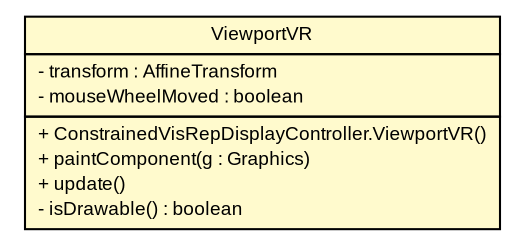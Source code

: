 #!/usr/local/bin/dot
#
# Class diagram 
# Generated by UMLGraph version R5_6 (http://www.umlgraph.org/)
#

digraph G {
	edge [fontname="arial",fontsize=10,labelfontname="arial",labelfontsize=10];
	node [fontname="arial",fontsize=10,shape=plaintext];
	nodesep=0.25;
	ranksep=0.5;
	// pfc.controllers.algorithms.ConstrainedVisRepDisplayController.ViewportVR
	c5012 [label=<<table title="pfc.controllers.algorithms.ConstrainedVisRepDisplayController.ViewportVR" border="0" cellborder="1" cellspacing="0" cellpadding="2" port="p" bgcolor="lemonChiffon" href="./ConstrainedVisRepDisplayController.ViewportVR.html">
		<tr><td><table border="0" cellspacing="0" cellpadding="1">
<tr><td align="center" balign="center"> ViewportVR </td></tr>
		</table></td></tr>
		<tr><td><table border="0" cellspacing="0" cellpadding="1">
<tr><td align="left" balign="left"> - transform : AffineTransform </td></tr>
<tr><td align="left" balign="left"> - mouseWheelMoved : boolean </td></tr>
		</table></td></tr>
		<tr><td><table border="0" cellspacing="0" cellpadding="1">
<tr><td align="left" balign="left"> + ConstrainedVisRepDisplayController.ViewportVR() </td></tr>
<tr><td align="left" balign="left"> + paintComponent(g : Graphics) </td></tr>
<tr><td align="left" balign="left"> + update() </td></tr>
<tr><td align="left" balign="left"> - isDrawable() : boolean </td></tr>
		</table></td></tr>
		</table>>, URL="./ConstrainedVisRepDisplayController.ViewportVR.html", fontname="arial", fontcolor="black", fontsize=9.0];
}


